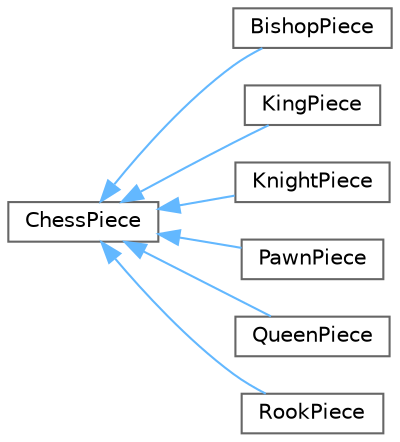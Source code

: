 digraph "Graphical Class Hierarchy"
{
 // LATEX_PDF_SIZE
  bgcolor="transparent";
  edge [fontname=Helvetica,fontsize=10,labelfontname=Helvetica,labelfontsize=10];
  node [fontname=Helvetica,fontsize=10,shape=box,height=0.2,width=0.4];
  rankdir="LR";
  Node0 [id="Node000000",label="ChessPiece",height=0.2,width=0.4,color="grey40", fillcolor="white", style="filled",URL="$class_chess_piece.html",tooltip="The ChessPiece class represents a generic chess piece."];
  Node0 -> Node1 [id="edge1_Node000000_Node000001",dir="back",color="steelblue1",style="solid",tooltip=" "];
  Node1 [id="Node000001",label="BishopPiece",height=0.2,width=0.4,color="grey40", fillcolor="white", style="filled",URL="$class_bishop_piece.html",tooltip="The BishopPiece class represents the bishop chess piece."];
  Node0 -> Node2 [id="edge2_Node000000_Node000002",dir="back",color="steelblue1",style="solid",tooltip=" "];
  Node2 [id="Node000002",label="KingPiece",height=0.2,width=0.4,color="grey40", fillcolor="white", style="filled",URL="$class_king_piece.html",tooltip="The KingPiece class represents the king chess piece."];
  Node0 -> Node3 [id="edge3_Node000000_Node000003",dir="back",color="steelblue1",style="solid",tooltip=" "];
  Node3 [id="Node000003",label="KnightPiece",height=0.2,width=0.4,color="grey40", fillcolor="white", style="filled",URL="$class_knight_piece.html",tooltip="The KnightPiece class represents the knight chess piece."];
  Node0 -> Node4 [id="edge4_Node000000_Node000004",dir="back",color="steelblue1",style="solid",tooltip=" "];
  Node4 [id="Node000004",label="PawnPiece",height=0.2,width=0.4,color="grey40", fillcolor="white", style="filled",URL="$class_pawn_piece.html",tooltip="The PawnPiece class represents the pawn chess piece."];
  Node0 -> Node5 [id="edge5_Node000000_Node000005",dir="back",color="steelblue1",style="solid",tooltip=" "];
  Node5 [id="Node000005",label="QueenPiece",height=0.2,width=0.4,color="grey40", fillcolor="white", style="filled",URL="$class_queen_piece.html",tooltip="The QueenPiece class represents the queen chess piece."];
  Node0 -> Node6 [id="edge6_Node000000_Node000006",dir="back",color="steelblue1",style="solid",tooltip=" "];
  Node6 [id="Node000006",label="RookPiece",height=0.2,width=0.4,color="grey40", fillcolor="white", style="filled",URL="$class_rook_piece.html",tooltip="The RookPiece class represents the rook chess piece."];
}
